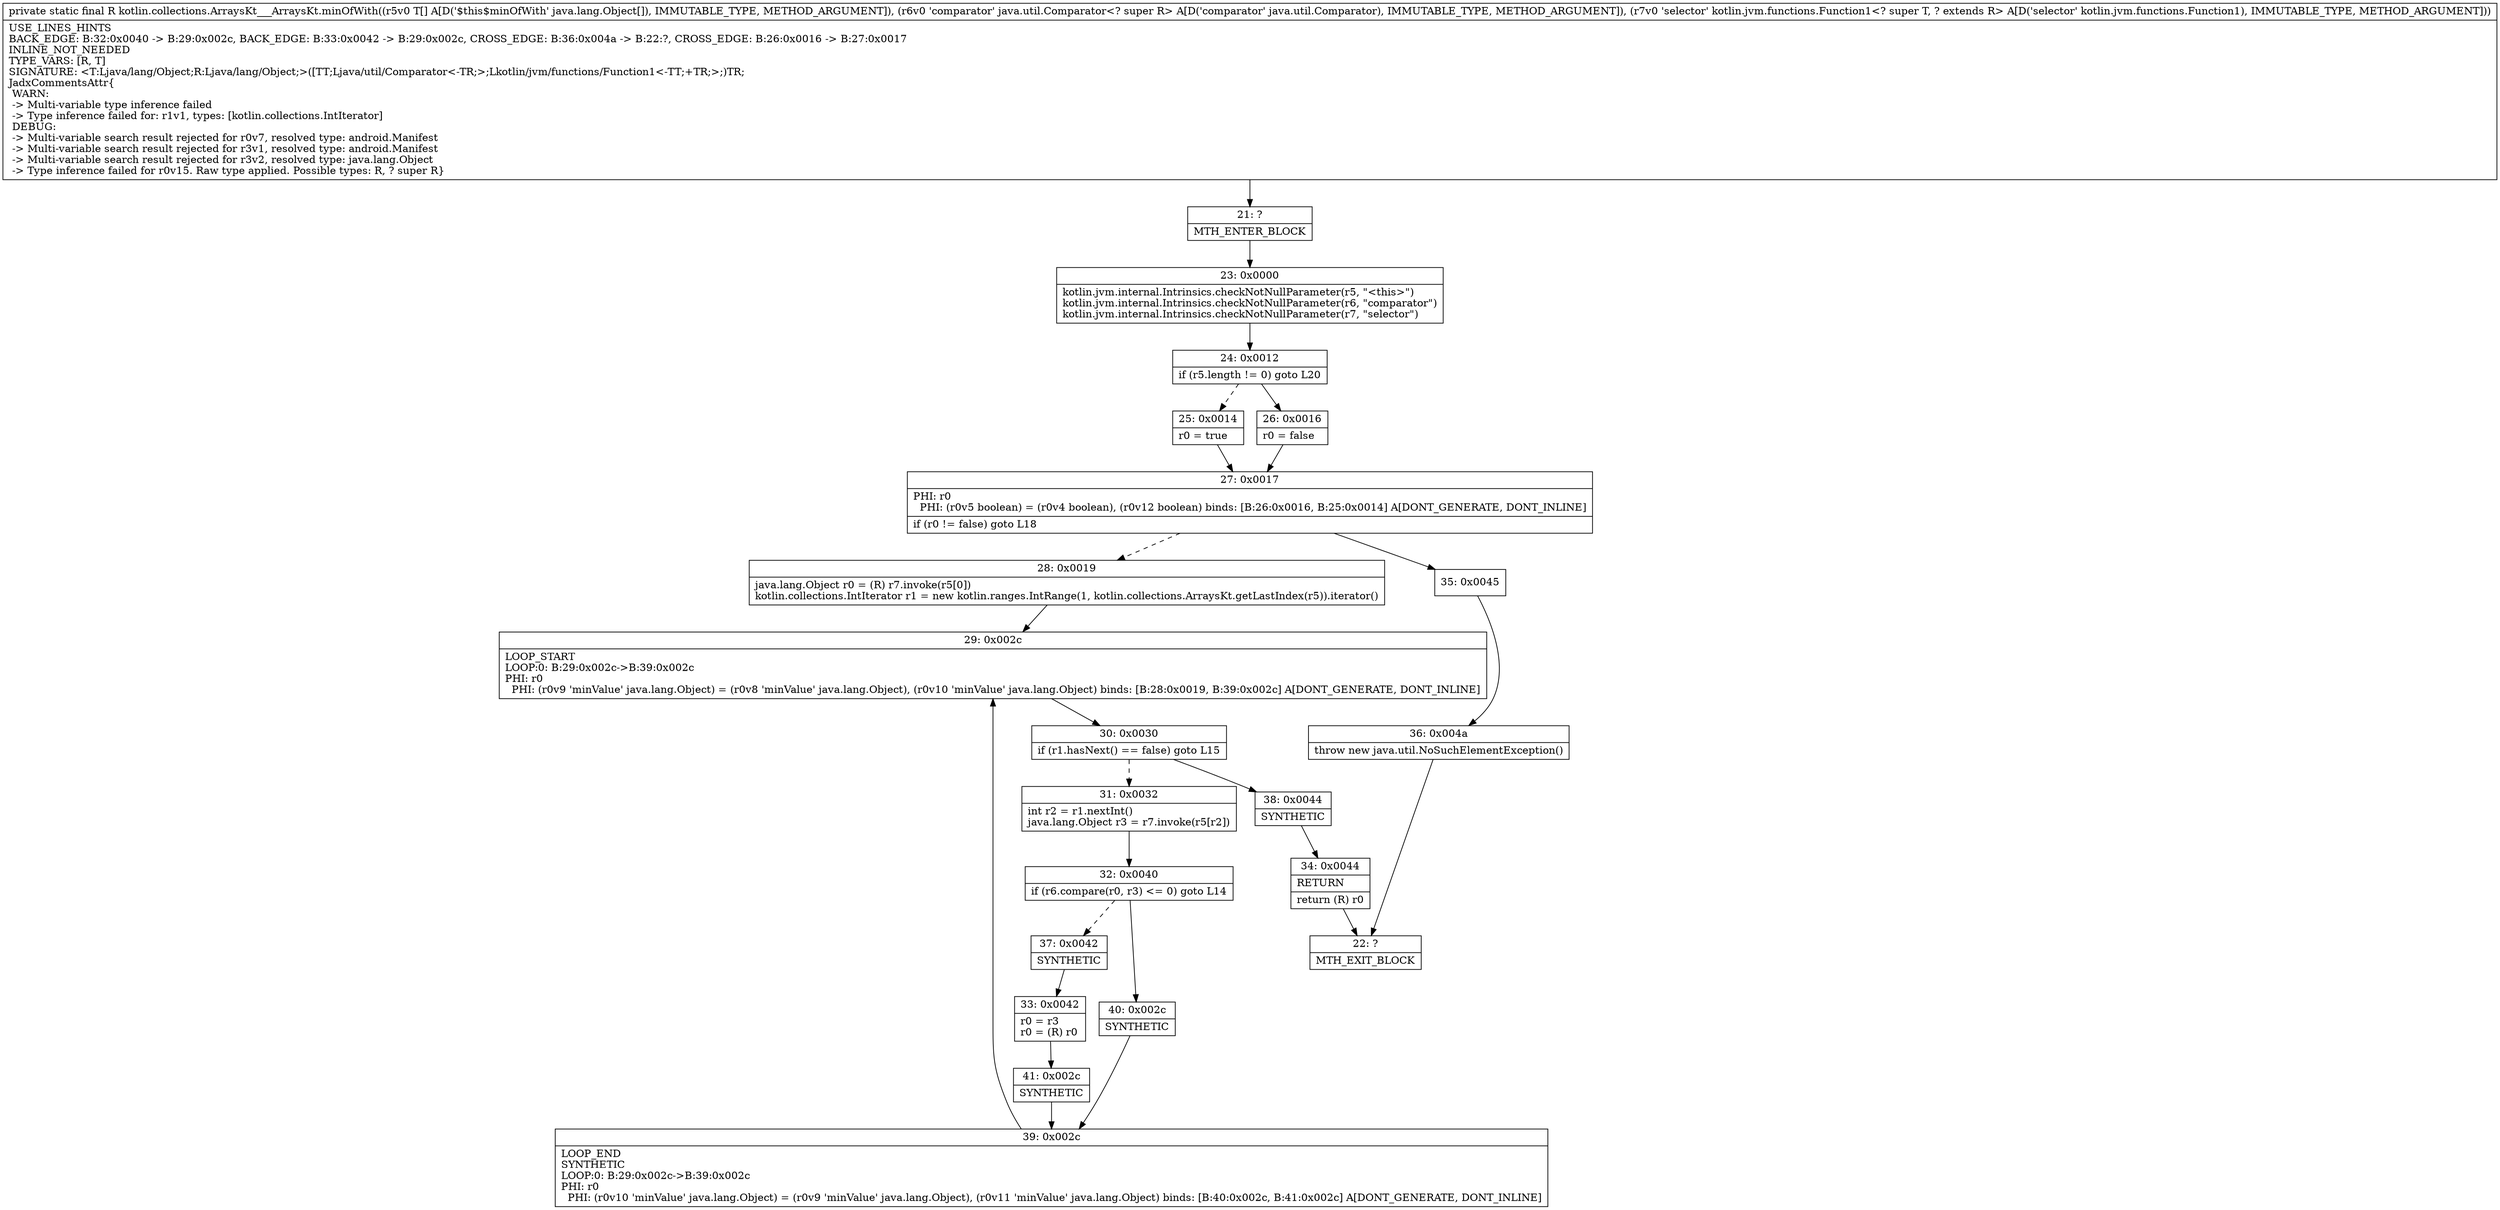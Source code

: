 digraph "CFG forkotlin.collections.ArraysKt___ArraysKt.minOfWith([Ljava\/lang\/Object;Ljava\/util\/Comparator;Lkotlin\/jvm\/functions\/Function1;)Ljava\/lang\/Object;" {
Node_21 [shape=record,label="{21\:\ ?|MTH_ENTER_BLOCK\l}"];
Node_23 [shape=record,label="{23\:\ 0x0000|kotlin.jvm.internal.Intrinsics.checkNotNullParameter(r5, \"\<this\>\")\lkotlin.jvm.internal.Intrinsics.checkNotNullParameter(r6, \"comparator\")\lkotlin.jvm.internal.Intrinsics.checkNotNullParameter(r7, \"selector\")\l}"];
Node_24 [shape=record,label="{24\:\ 0x0012|if (r5.length != 0) goto L20\l}"];
Node_25 [shape=record,label="{25\:\ 0x0014|r0 = true\l}"];
Node_27 [shape=record,label="{27\:\ 0x0017|PHI: r0 \l  PHI: (r0v5 boolean) = (r0v4 boolean), (r0v12 boolean) binds: [B:26:0x0016, B:25:0x0014] A[DONT_GENERATE, DONT_INLINE]\l|if (r0 != false) goto L18\l}"];
Node_28 [shape=record,label="{28\:\ 0x0019|java.lang.Object r0 = (R) r7.invoke(r5[0])\lkotlin.collections.IntIterator r1 = new kotlin.ranges.IntRange(1, kotlin.collections.ArraysKt.getLastIndex(r5)).iterator()\l}"];
Node_29 [shape=record,label="{29\:\ 0x002c|LOOP_START\lLOOP:0: B:29:0x002c\-\>B:39:0x002c\lPHI: r0 \l  PHI: (r0v9 'minValue' java.lang.Object) = (r0v8 'minValue' java.lang.Object), (r0v10 'minValue' java.lang.Object) binds: [B:28:0x0019, B:39:0x002c] A[DONT_GENERATE, DONT_INLINE]\l}"];
Node_30 [shape=record,label="{30\:\ 0x0030|if (r1.hasNext() == false) goto L15\l}"];
Node_31 [shape=record,label="{31\:\ 0x0032|int r2 = r1.nextInt()\ljava.lang.Object r3 = r7.invoke(r5[r2])\l}"];
Node_32 [shape=record,label="{32\:\ 0x0040|if (r6.compare(r0, r3) \<= 0) goto L14\l}"];
Node_37 [shape=record,label="{37\:\ 0x0042|SYNTHETIC\l}"];
Node_33 [shape=record,label="{33\:\ 0x0042|r0 = r3\lr0 = (R) r0\l}"];
Node_41 [shape=record,label="{41\:\ 0x002c|SYNTHETIC\l}"];
Node_39 [shape=record,label="{39\:\ 0x002c|LOOP_END\lSYNTHETIC\lLOOP:0: B:29:0x002c\-\>B:39:0x002c\lPHI: r0 \l  PHI: (r0v10 'minValue' java.lang.Object) = (r0v9 'minValue' java.lang.Object), (r0v11 'minValue' java.lang.Object) binds: [B:40:0x002c, B:41:0x002c] A[DONT_GENERATE, DONT_INLINE]\l}"];
Node_40 [shape=record,label="{40\:\ 0x002c|SYNTHETIC\l}"];
Node_38 [shape=record,label="{38\:\ 0x0044|SYNTHETIC\l}"];
Node_34 [shape=record,label="{34\:\ 0x0044|RETURN\l|return (R) r0\l}"];
Node_22 [shape=record,label="{22\:\ ?|MTH_EXIT_BLOCK\l}"];
Node_35 [shape=record,label="{35\:\ 0x0045}"];
Node_36 [shape=record,label="{36\:\ 0x004a|throw new java.util.NoSuchElementException()\l}"];
Node_26 [shape=record,label="{26\:\ 0x0016|r0 = false\l}"];
MethodNode[shape=record,label="{private static final R kotlin.collections.ArraysKt___ArraysKt.minOfWith((r5v0 T[] A[D('$this$minOfWith' java.lang.Object[]), IMMUTABLE_TYPE, METHOD_ARGUMENT]), (r6v0 'comparator' java.util.Comparator\<? super R\> A[D('comparator' java.util.Comparator), IMMUTABLE_TYPE, METHOD_ARGUMENT]), (r7v0 'selector' kotlin.jvm.functions.Function1\<? super T, ? extends R\> A[D('selector' kotlin.jvm.functions.Function1), IMMUTABLE_TYPE, METHOD_ARGUMENT]))  | USE_LINES_HINTS\lBACK_EDGE: B:32:0x0040 \-\> B:29:0x002c, BACK_EDGE: B:33:0x0042 \-\> B:29:0x002c, CROSS_EDGE: B:36:0x004a \-\> B:22:?, CROSS_EDGE: B:26:0x0016 \-\> B:27:0x0017\lINLINE_NOT_NEEDED\lTYPE_VARS: [R, T]\lSIGNATURE: \<T:Ljava\/lang\/Object;R:Ljava\/lang\/Object;\>([TT;Ljava\/util\/Comparator\<\-TR;\>;Lkotlin\/jvm\/functions\/Function1\<\-TT;+TR;\>;)TR;\lJadxCommentsAttr\{\l WARN: \l \-\> Multi\-variable type inference failed\l \-\> Type inference failed for: r1v1, types: [kotlin.collections.IntIterator]\l DEBUG: \l \-\> Multi\-variable search result rejected for r0v7, resolved type: android.Manifest\l \-\> Multi\-variable search result rejected for r3v1, resolved type: android.Manifest\l \-\> Multi\-variable search result rejected for r3v2, resolved type: java.lang.Object\l \-\> Type inference failed for r0v15. Raw type applied. Possible types: R, ? super R\}\l}"];
MethodNode -> Node_21;Node_21 -> Node_23;
Node_23 -> Node_24;
Node_24 -> Node_25[style=dashed];
Node_24 -> Node_26;
Node_25 -> Node_27;
Node_27 -> Node_28[style=dashed];
Node_27 -> Node_35;
Node_28 -> Node_29;
Node_29 -> Node_30;
Node_30 -> Node_31[style=dashed];
Node_30 -> Node_38;
Node_31 -> Node_32;
Node_32 -> Node_37[style=dashed];
Node_32 -> Node_40;
Node_37 -> Node_33;
Node_33 -> Node_41;
Node_41 -> Node_39;
Node_39 -> Node_29;
Node_40 -> Node_39;
Node_38 -> Node_34;
Node_34 -> Node_22;
Node_35 -> Node_36;
Node_36 -> Node_22;
Node_26 -> Node_27;
}

